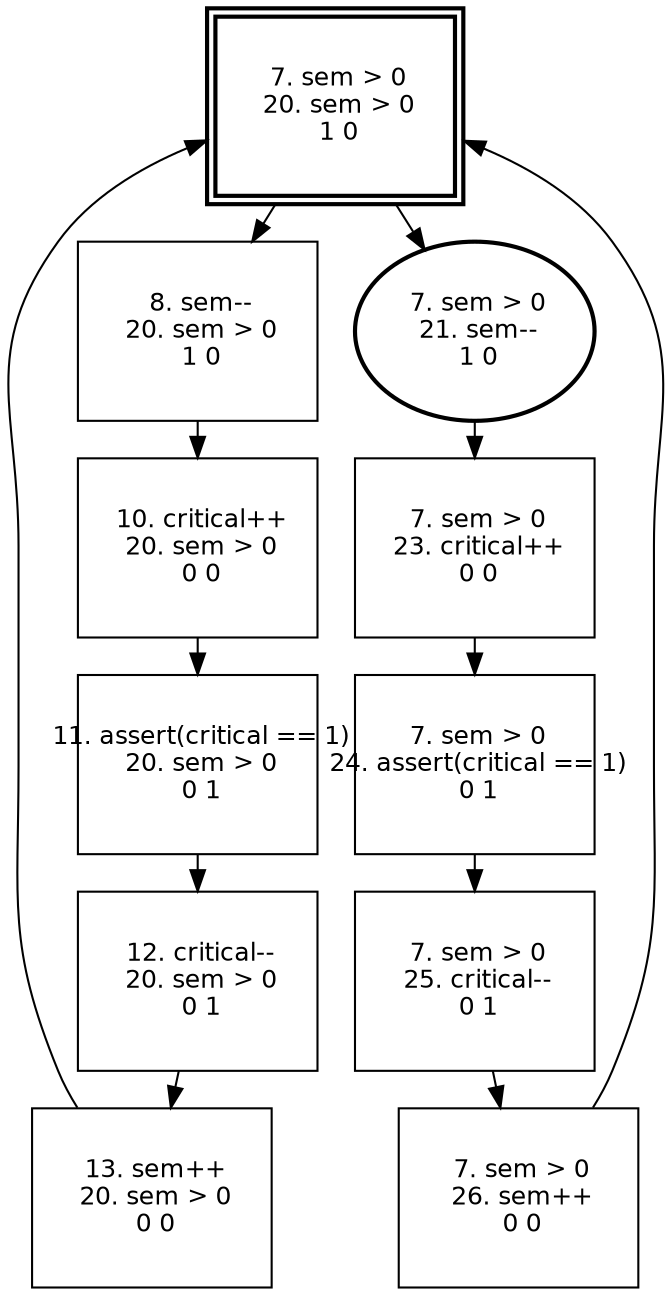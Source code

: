 digraph "" {
  graph [size="16,12",ranksep=.25];               
  node [shape=box,fontname=Helvetica,fontsize=12];
  node [width=1.6,height=1.2,fixedsize=true];     
 0 [label=" 7. sem > 0\n 20. sem > 0\n 1 0\n" peripheries = 2  style = bold ];
 1 [label=" 8. sem--\n 20. sem > 0\n 1 0\n"];
 2 [label=" 10. critical++\n 20. sem > 0\n 0 0\n"];
 3 [label=" 11. assert(critical == 1)\n 20. sem > 0\n 0 1\n"];
 4 [label=" 12. critical--\n 20. sem > 0\n 0 1\n"];
 5 [label=" 13. sem++\n 20. sem > 0\n 0 0\n"];
 6 [label=" 7. sem > 0\n 21. sem--\n 1 0\n" shape = ellipse  style = bold ];
 7 [label=" 7. sem > 0\n 23. critical++\n 0 0\n"];
 8 [label=" 7. sem > 0\n 24. assert(critical == 1)\n 0 1\n"];
 9 [label=" 7. sem > 0\n 25. critical--\n 0 1\n"];
 10 [label=" 7. sem > 0\n 26. sem++\n 0 0\n"];
 0 -> 1;
 1 -> 2;
 2 -> 3;
 3 -> 4;
 4 -> 5;
 5 -> 0;
 0 -> 6;
 6 -> 7;
 7 -> 8;
 8 -> 9;
 9 -> 10;
 10 -> 0;
}
